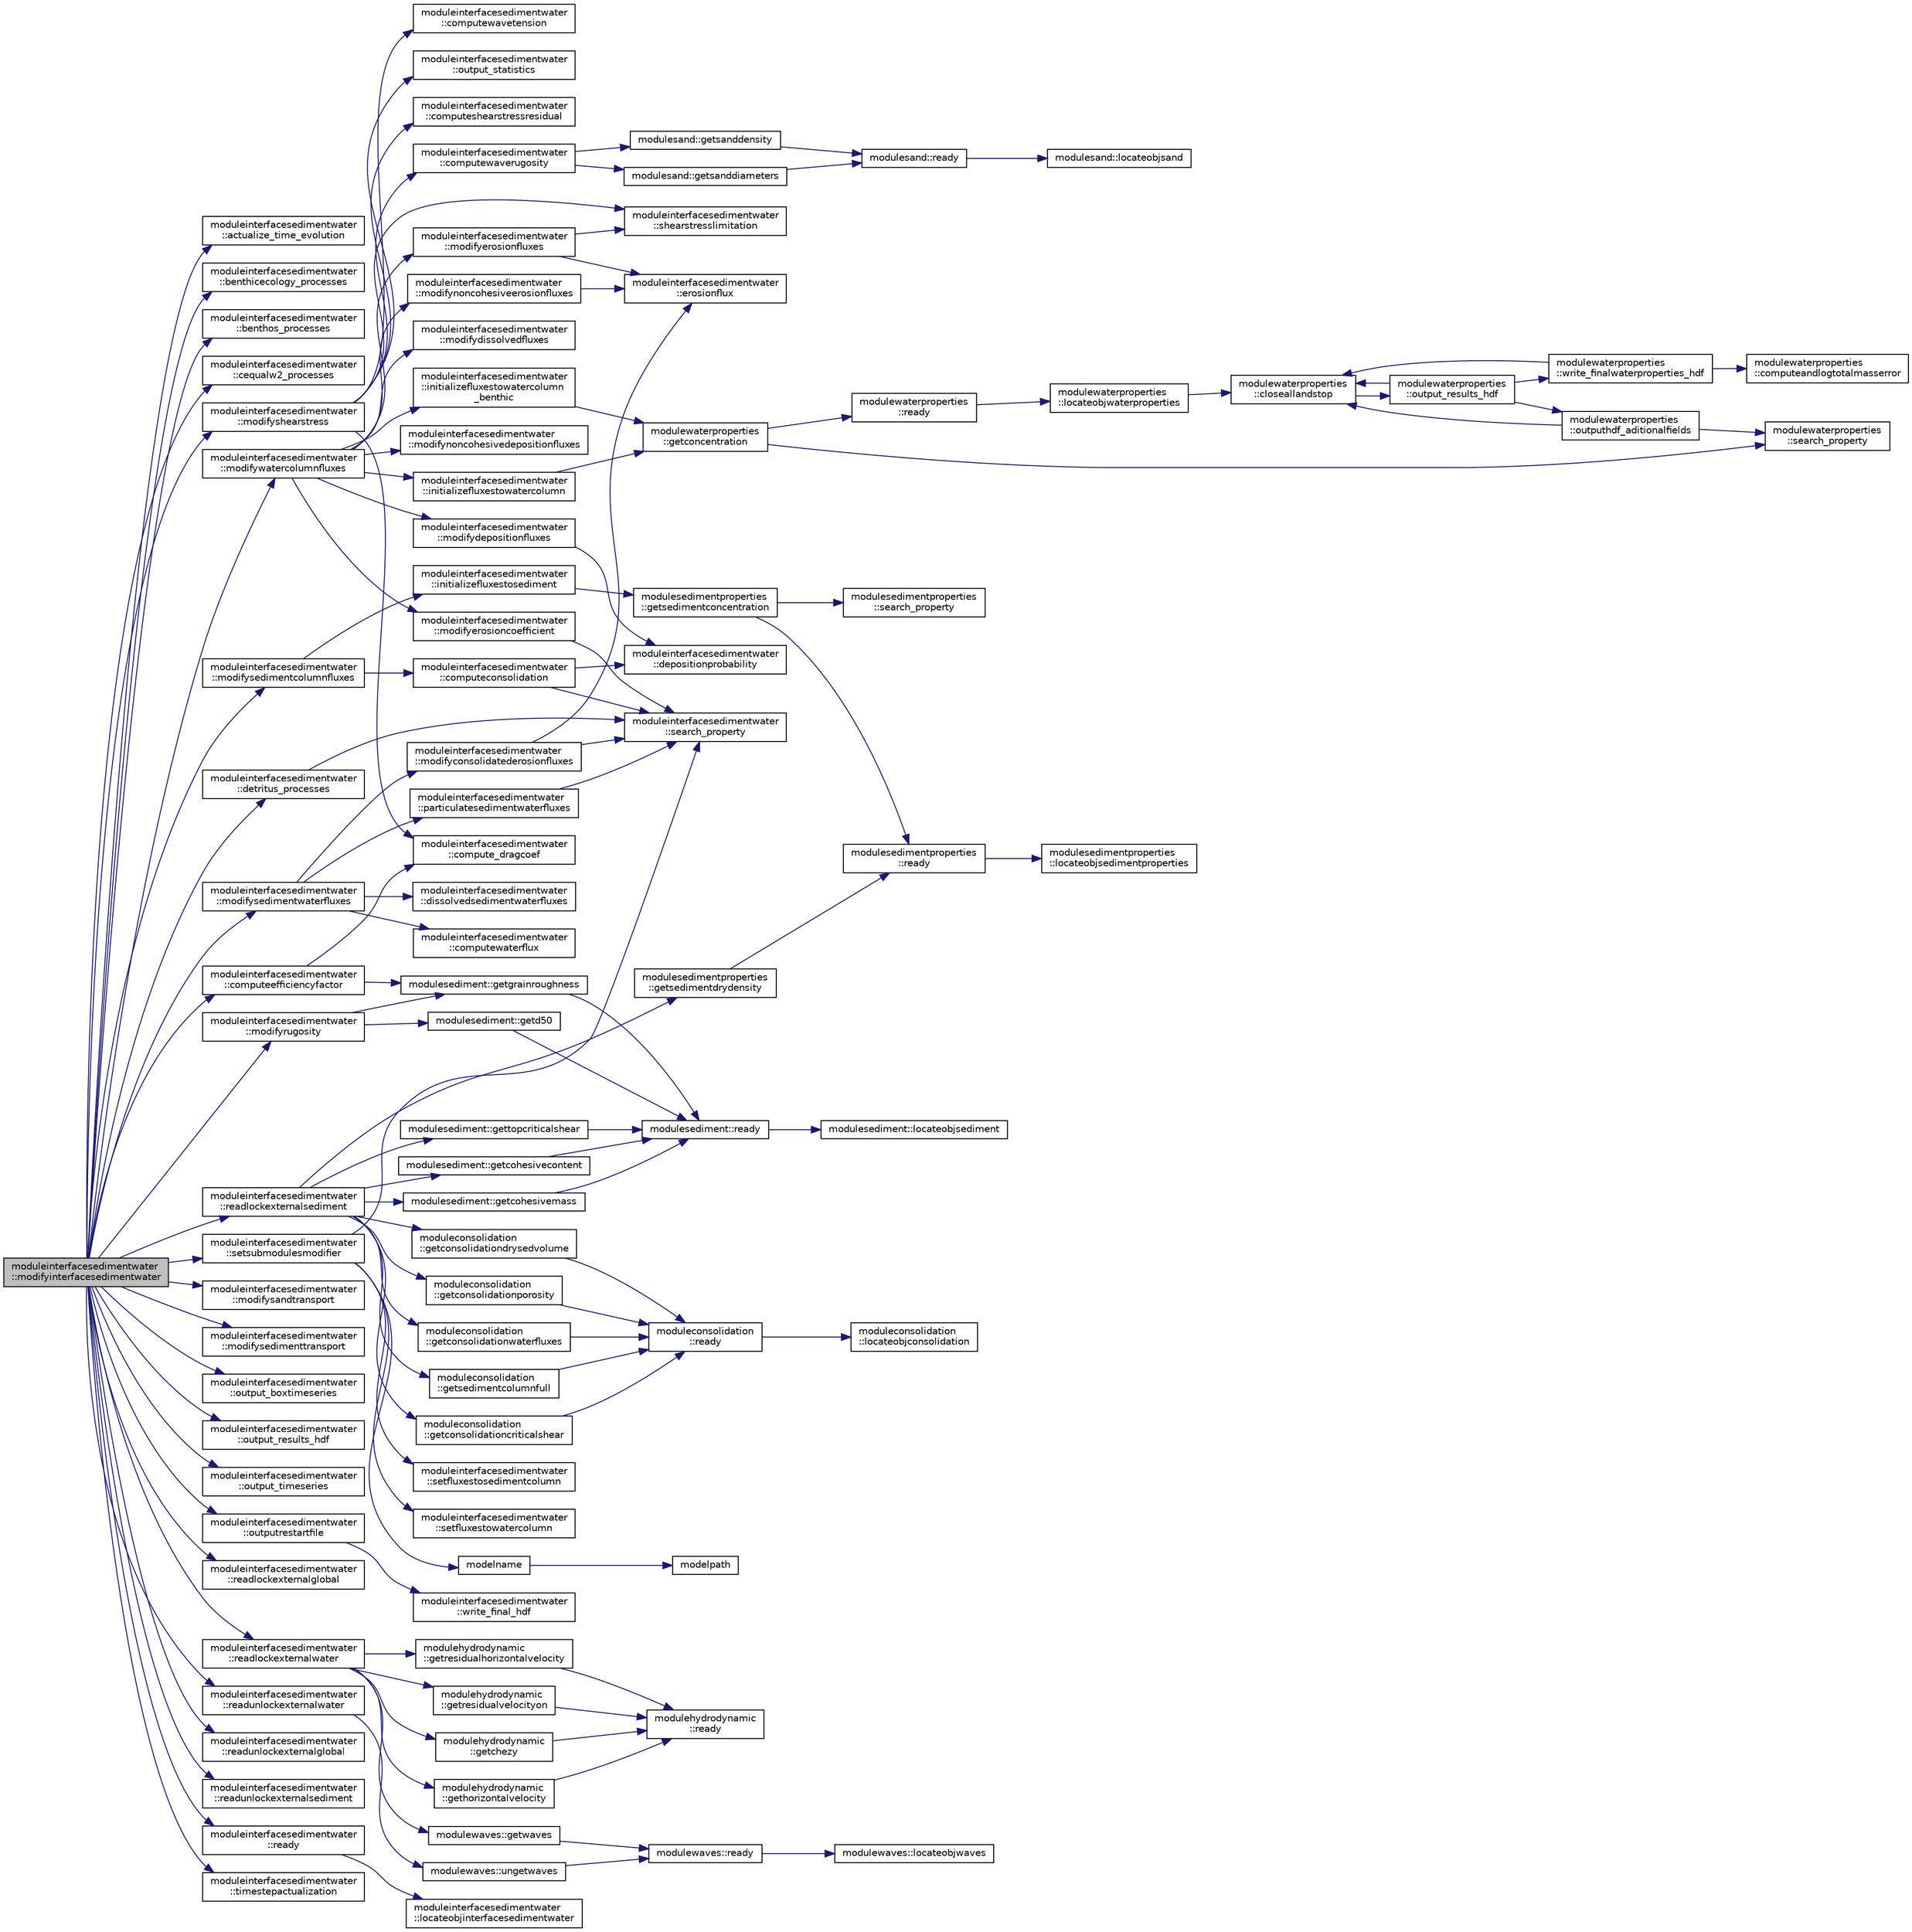 digraph "moduleinterfacesedimentwater::modifyinterfacesedimentwater"
{
 // LATEX_PDF_SIZE
  edge [fontname="Helvetica",fontsize="10",labelfontname="Helvetica",labelfontsize="10"];
  node [fontname="Helvetica",fontsize="10",shape=record];
  rankdir="LR";
  Node1 [label="moduleinterfacesedimentwater\l::modifyinterfacesedimentwater",height=0.2,width=0.4,color="black", fillcolor="grey75", style="filled", fontcolor="black",tooltip=" "];
  Node1 -> Node2 [color="midnightblue",fontsize="10",style="solid",fontname="Helvetica"];
  Node2 [label="moduleinterfacesedimentwater\l::actualize_time_evolution",height=0.2,width=0.4,color="black", fillcolor="white", style="filled",URL="$namespacemoduleinterfacesedimentwater.html#a82f97321667d905db79c85b574f47802",tooltip=" "];
  Node1 -> Node3 [color="midnightblue",fontsize="10",style="solid",fontname="Helvetica"];
  Node3 [label="moduleinterfacesedimentwater\l::benthicecology_processes",height=0.2,width=0.4,color="black", fillcolor="white", style="filled",URL="$namespacemoduleinterfacesedimentwater.html#a474f4e07894c361e5aaa94f48648a6b1",tooltip=" "];
  Node1 -> Node4 [color="midnightblue",fontsize="10",style="solid",fontname="Helvetica"];
  Node4 [label="moduleinterfacesedimentwater\l::benthos_processes",height=0.2,width=0.4,color="black", fillcolor="white", style="filled",URL="$namespacemoduleinterfacesedimentwater.html#a6fc6699ed26c842c7951c9c436867a65",tooltip=" "];
  Node1 -> Node5 [color="midnightblue",fontsize="10",style="solid",fontname="Helvetica"];
  Node5 [label="moduleinterfacesedimentwater\l::cequalw2_processes",height=0.2,width=0.4,color="black", fillcolor="white", style="filled",URL="$namespacemoduleinterfacesedimentwater.html#aa03ae3c533041dd1f82ad0796e923671",tooltip=" "];
  Node1 -> Node6 [color="midnightblue",fontsize="10",style="solid",fontname="Helvetica"];
  Node6 [label="moduleinterfacesedimentwater\l::computeefficiencyfactor",height=0.2,width=0.4,color="black", fillcolor="white", style="filled",URL="$namespacemoduleinterfacesedimentwater.html#a0e6b11bab2cf3a9864f9e36970079830",tooltip=" "];
  Node6 -> Node7 [color="midnightblue",fontsize="10",style="solid",fontname="Helvetica"];
  Node7 [label="moduleinterfacesedimentwater\l::compute_dragcoef",height=0.2,width=0.4,color="black", fillcolor="white", style="filled",URL="$namespacemoduleinterfacesedimentwater.html#ab7293afe1dc4a5090663cd0d773d6e88",tooltip=" "];
  Node6 -> Node8 [color="midnightblue",fontsize="10",style="solid",fontname="Helvetica"];
  Node8 [label="modulesediment::getgrainroughness",height=0.2,width=0.4,color="black", fillcolor="white", style="filled",URL="$namespacemodulesediment.html#ac873ffbc4a1e0467d82815aeb2ad34cc",tooltip=" "];
  Node8 -> Node9 [color="midnightblue",fontsize="10",style="solid",fontname="Helvetica"];
  Node9 [label="modulesediment::ready",height=0.2,width=0.4,color="black", fillcolor="white", style="filled",URL="$namespacemodulesediment.html#a2427e7af36c908526797cc897f1dca07",tooltip=" "];
  Node9 -> Node10 [color="midnightblue",fontsize="10",style="solid",fontname="Helvetica"];
  Node10 [label="modulesediment::locateobjsediment",height=0.2,width=0.4,color="black", fillcolor="white", style="filled",URL="$namespacemodulesediment.html#a3719cfe21de51d5aff6e236bffdbe06d",tooltip=" "];
  Node1 -> Node11 [color="midnightblue",fontsize="10",style="solid",fontname="Helvetica"];
  Node11 [label="moduleinterfacesedimentwater\l::detritus_processes",height=0.2,width=0.4,color="black", fillcolor="white", style="filled",URL="$namespacemoduleinterfacesedimentwater.html#a2327d7638eb1058aa8b3f9f188eda1c9",tooltip=" "];
  Node11 -> Node12 [color="midnightblue",fontsize="10",style="solid",fontname="Helvetica"];
  Node12 [label="moduleinterfacesedimentwater\l::search_property",height=0.2,width=0.4,color="black", fillcolor="white", style="filled",URL="$namespacemoduleinterfacesedimentwater.html#ae241bc3d883ac6be0459ecc4b5128d68",tooltip=" "];
  Node1 -> Node13 [color="midnightblue",fontsize="10",style="solid",fontname="Helvetica"];
  Node13 [label="moduleinterfacesedimentwater\l::modifyrugosity",height=0.2,width=0.4,color="black", fillcolor="white", style="filled",URL="$namespacemoduleinterfacesedimentwater.html#aabfaa7472b679988fdb0647b38a7b879",tooltip=" "];
  Node13 -> Node14 [color="midnightblue",fontsize="10",style="solid",fontname="Helvetica"];
  Node14 [label="modulesediment::getd50",height=0.2,width=0.4,color="black", fillcolor="white", style="filled",URL="$namespacemodulesediment.html#aa0d71895956b87280c4aa42094f08fdd",tooltip=" "];
  Node14 -> Node9 [color="midnightblue",fontsize="10",style="solid",fontname="Helvetica"];
  Node13 -> Node8 [color="midnightblue",fontsize="10",style="solid",fontname="Helvetica"];
  Node1 -> Node15 [color="midnightblue",fontsize="10",style="solid",fontname="Helvetica"];
  Node15 [label="moduleinterfacesedimentwater\l::modifysandtransport",height=0.2,width=0.4,color="black", fillcolor="white", style="filled",URL="$namespacemoduleinterfacesedimentwater.html#acec4b1c4e1750f68a29c778c4dff4dad",tooltip=" "];
  Node1 -> Node16 [color="midnightblue",fontsize="10",style="solid",fontname="Helvetica"];
  Node16 [label="moduleinterfacesedimentwater\l::modifysedimentcolumnfluxes",height=0.2,width=0.4,color="black", fillcolor="white", style="filled",URL="$namespacemoduleinterfacesedimentwater.html#aa69ad0cf59fc330de29ad9983648c806",tooltip=" "];
  Node16 -> Node17 [color="midnightblue",fontsize="10",style="solid",fontname="Helvetica"];
  Node17 [label="moduleinterfacesedimentwater\l::computeconsolidation",height=0.2,width=0.4,color="black", fillcolor="white", style="filled",URL="$namespacemoduleinterfacesedimentwater.html#a488a986c36aca3233969de75a2e2094e",tooltip=" "];
  Node17 -> Node18 [color="midnightblue",fontsize="10",style="solid",fontname="Helvetica"];
  Node18 [label="moduleinterfacesedimentwater\l::depositionprobability",height=0.2,width=0.4,color="black", fillcolor="white", style="filled",URL="$namespacemoduleinterfacesedimentwater.html#a0e44cb6bef52ac05cfb4ad24e8715a5d",tooltip=" "];
  Node17 -> Node12 [color="midnightblue",fontsize="10",style="solid",fontname="Helvetica"];
  Node16 -> Node19 [color="midnightblue",fontsize="10",style="solid",fontname="Helvetica"];
  Node19 [label="moduleinterfacesedimentwater\l::initializefluxestosediment",height=0.2,width=0.4,color="black", fillcolor="white", style="filled",URL="$namespacemoduleinterfacesedimentwater.html#a3daecfd36630da785ff12a9ea8c61064",tooltip=" "];
  Node19 -> Node20 [color="midnightblue",fontsize="10",style="solid",fontname="Helvetica"];
  Node20 [label="modulesedimentproperties\l::getsedimentconcentration",height=0.2,width=0.4,color="black", fillcolor="white", style="filled",URL="$namespacemodulesedimentproperties.html#adaa8d0935c5e2ecaae01dd156ea881ca",tooltip=" "];
  Node20 -> Node21 [color="midnightblue",fontsize="10",style="solid",fontname="Helvetica"];
  Node21 [label="modulesedimentproperties\l::ready",height=0.2,width=0.4,color="black", fillcolor="white", style="filled",URL="$namespacemodulesedimentproperties.html#a0ac80b6b6970285688cd69f623317e33",tooltip=" "];
  Node21 -> Node22 [color="midnightblue",fontsize="10",style="solid",fontname="Helvetica"];
  Node22 [label="modulesedimentproperties\l::locateobjsedimentproperties",height=0.2,width=0.4,color="black", fillcolor="white", style="filled",URL="$namespacemodulesedimentproperties.html#a8bdf617b0165523af238758f5b5a5767",tooltip=" "];
  Node20 -> Node23 [color="midnightblue",fontsize="10",style="solid",fontname="Helvetica"];
  Node23 [label="modulesedimentproperties\l::search_property",height=0.2,width=0.4,color="black", fillcolor="white", style="filled",URL="$namespacemodulesedimentproperties.html#a30718f70ea81a445eb986292b5c9cd5f",tooltip=" "];
  Node1 -> Node24 [color="midnightblue",fontsize="10",style="solid",fontname="Helvetica"];
  Node24 [label="moduleinterfacesedimentwater\l::modifysedimenttransport",height=0.2,width=0.4,color="black", fillcolor="white", style="filled",URL="$namespacemoduleinterfacesedimentwater.html#af8d259ce72d65a152ca86349e82463f1",tooltip=" "];
  Node1 -> Node25 [color="midnightblue",fontsize="10",style="solid",fontname="Helvetica"];
  Node25 [label="moduleinterfacesedimentwater\l::modifysedimentwaterfluxes",height=0.2,width=0.4,color="black", fillcolor="white", style="filled",URL="$namespacemoduleinterfacesedimentwater.html#a3c912328a57c38e146a0449318c3ace0",tooltip=" "];
  Node25 -> Node26 [color="midnightblue",fontsize="10",style="solid",fontname="Helvetica"];
  Node26 [label="moduleinterfacesedimentwater\l::computewaterflux",height=0.2,width=0.4,color="black", fillcolor="white", style="filled",URL="$namespacemoduleinterfacesedimentwater.html#a53be621f24e2efe413055d68cd165ba9",tooltip=" "];
  Node25 -> Node27 [color="midnightblue",fontsize="10",style="solid",fontname="Helvetica"];
  Node27 [label="moduleinterfacesedimentwater\l::dissolvedsedimentwaterfluxes",height=0.2,width=0.4,color="black", fillcolor="white", style="filled",URL="$namespacemoduleinterfacesedimentwater.html#a892fef59c88570196d680f581deef4a9",tooltip=" "];
  Node25 -> Node28 [color="midnightblue",fontsize="10",style="solid",fontname="Helvetica"];
  Node28 [label="moduleinterfacesedimentwater\l::modifyconsolidatederosionfluxes",height=0.2,width=0.4,color="black", fillcolor="white", style="filled",URL="$namespacemoduleinterfacesedimentwater.html#a15dcf3dbb1639d562e8cfd2115b95c41",tooltip=" "];
  Node28 -> Node29 [color="midnightblue",fontsize="10",style="solid",fontname="Helvetica"];
  Node29 [label="moduleinterfacesedimentwater\l::erosionflux",height=0.2,width=0.4,color="black", fillcolor="white", style="filled",URL="$namespacemoduleinterfacesedimentwater.html#a564b97311dc02a020ceaabdd4192ae46",tooltip=" "];
  Node28 -> Node12 [color="midnightblue",fontsize="10",style="solid",fontname="Helvetica"];
  Node25 -> Node30 [color="midnightblue",fontsize="10",style="solid",fontname="Helvetica"];
  Node30 [label="moduleinterfacesedimentwater\l::particulatesedimentwaterfluxes",height=0.2,width=0.4,color="black", fillcolor="white", style="filled",URL="$namespacemoduleinterfacesedimentwater.html#a1ea77fd3a708c35c8d23bb864a94a0ad",tooltip=" "];
  Node30 -> Node12 [color="midnightblue",fontsize="10",style="solid",fontname="Helvetica"];
  Node1 -> Node31 [color="midnightblue",fontsize="10",style="solid",fontname="Helvetica"];
  Node31 [label="moduleinterfacesedimentwater\l::modifyshearstress",height=0.2,width=0.4,color="black", fillcolor="white", style="filled",URL="$namespacemoduleinterfacesedimentwater.html#a959fd8b47379cd24947cb35417c1563e",tooltip=" "];
  Node31 -> Node7 [color="midnightblue",fontsize="10",style="solid",fontname="Helvetica"];
  Node31 -> Node32 [color="midnightblue",fontsize="10",style="solid",fontname="Helvetica"];
  Node32 [label="moduleinterfacesedimentwater\l::computeshearstressresidual",height=0.2,width=0.4,color="black", fillcolor="white", style="filled",URL="$namespacemoduleinterfacesedimentwater.html#a7e7ad66b17b9bdc51fe5e223880f8796",tooltip=" "];
  Node31 -> Node33 [color="midnightblue",fontsize="10",style="solid",fontname="Helvetica"];
  Node33 [label="moduleinterfacesedimentwater\l::computewaverugosity",height=0.2,width=0.4,color="black", fillcolor="white", style="filled",URL="$namespacemoduleinterfacesedimentwater.html#a25379264e67d8f64f1b5eb254353c22f",tooltip=" "];
  Node33 -> Node34 [color="midnightblue",fontsize="10",style="solid",fontname="Helvetica"];
  Node34 [label="modulesand::getsanddensity",height=0.2,width=0.4,color="black", fillcolor="white", style="filled",URL="$namespacemodulesand.html#a4e0db1b5661a069c0d842ef833c61439",tooltip=" "];
  Node34 -> Node35 [color="midnightblue",fontsize="10",style="solid",fontname="Helvetica"];
  Node35 [label="modulesand::ready",height=0.2,width=0.4,color="black", fillcolor="white", style="filled",URL="$namespacemodulesand.html#a663024ee5ee19e5c00cce90c271934ea",tooltip=" "];
  Node35 -> Node36 [color="midnightblue",fontsize="10",style="solid",fontname="Helvetica"];
  Node36 [label="modulesand::locateobjsand",height=0.2,width=0.4,color="black", fillcolor="white", style="filled",URL="$namespacemodulesand.html#a1cc021f53fc9b3dfb942f3a272588046",tooltip=" "];
  Node33 -> Node37 [color="midnightblue",fontsize="10",style="solid",fontname="Helvetica"];
  Node37 [label="modulesand::getsanddiameters",height=0.2,width=0.4,color="black", fillcolor="white", style="filled",URL="$namespacemodulesand.html#a622d6481ea9786885f9078db350e31ca",tooltip=" "];
  Node37 -> Node35 [color="midnightblue",fontsize="10",style="solid",fontname="Helvetica"];
  Node31 -> Node38 [color="midnightblue",fontsize="10",style="solid",fontname="Helvetica"];
  Node38 [label="moduleinterfacesedimentwater\l::computewavetension",height=0.2,width=0.4,color="black", fillcolor="white", style="filled",URL="$namespacemoduleinterfacesedimentwater.html#a8334efc0d8743e6adfd52831e97bb260",tooltip=" "];
  Node31 -> Node39 [color="midnightblue",fontsize="10",style="solid",fontname="Helvetica"];
  Node39 [label="moduleinterfacesedimentwater\l::output_statistics",height=0.2,width=0.4,color="black", fillcolor="white", style="filled",URL="$namespacemoduleinterfacesedimentwater.html#aa57d7b6cd225347d61e24202cb55d26b",tooltip=" "];
  Node31 -> Node40 [color="midnightblue",fontsize="10",style="solid",fontname="Helvetica"];
  Node40 [label="moduleinterfacesedimentwater\l::shearstresslimitation",height=0.2,width=0.4,color="black", fillcolor="white", style="filled",URL="$namespacemoduleinterfacesedimentwater.html#ab99914cb84ad28c9ff3848ff2f65536b",tooltip=" "];
  Node1 -> Node41 [color="midnightblue",fontsize="10",style="solid",fontname="Helvetica"];
  Node41 [label="moduleinterfacesedimentwater\l::modifywatercolumnfluxes",height=0.2,width=0.4,color="black", fillcolor="white", style="filled",URL="$namespacemoduleinterfacesedimentwater.html#a052aa500f3fe487c32cb93f8c5a8ea60",tooltip=" "];
  Node41 -> Node42 [color="midnightblue",fontsize="10",style="solid",fontname="Helvetica"];
  Node42 [label="moduleinterfacesedimentwater\l::initializefluxestowatercolumn",height=0.2,width=0.4,color="black", fillcolor="white", style="filled",URL="$namespacemoduleinterfacesedimentwater.html#ad957168b604568b1c6165e52a78a03c6",tooltip=" "];
  Node42 -> Node43 [color="midnightblue",fontsize="10",style="solid",fontname="Helvetica"];
  Node43 [label="modulewaterproperties\l::getconcentration",height=0.2,width=0.4,color="black", fillcolor="white", style="filled",URL="$namespacemodulewaterproperties.html#a45cbba90a6054db2070c49281da1ef56",tooltip=" "];
  Node43 -> Node44 [color="midnightblue",fontsize="10",style="solid",fontname="Helvetica"];
  Node44 [label="modulewaterproperties\l::ready",height=0.2,width=0.4,color="black", fillcolor="white", style="filled",URL="$namespacemodulewaterproperties.html#ad54774dedce486739249cb10b4de21e2",tooltip=" "];
  Node44 -> Node45 [color="midnightblue",fontsize="10",style="solid",fontname="Helvetica"];
  Node45 [label="modulewaterproperties\l::locateobjwaterproperties",height=0.2,width=0.4,color="black", fillcolor="white", style="filled",URL="$namespacemodulewaterproperties.html#ae4516d6c7f3687b0293515314b0ade90",tooltip=" "];
  Node45 -> Node46 [color="midnightblue",fontsize="10",style="solid",fontname="Helvetica"];
  Node46 [label="modulewaterproperties\l::closeallandstop",height=0.2,width=0.4,color="black", fillcolor="white", style="filled",URL="$namespacemodulewaterproperties.html#a5bb74dfe4637836633ca6817a4a72758",tooltip=" "];
  Node46 -> Node47 [color="midnightblue",fontsize="10",style="solid",fontname="Helvetica"];
  Node47 [label="modulewaterproperties\l::output_results_hdf",height=0.2,width=0.4,color="black", fillcolor="white", style="filled",URL="$namespacemodulewaterproperties.html#a78143a2ee73e78a6441a03852a7b9f9a",tooltip=" "];
  Node47 -> Node46 [color="midnightblue",fontsize="10",style="solid",fontname="Helvetica"];
  Node47 -> Node48 [color="midnightblue",fontsize="10",style="solid",fontname="Helvetica"];
  Node48 [label="modulewaterproperties\l::outputhdf_aditionalfields",height=0.2,width=0.4,color="black", fillcolor="white", style="filled",URL="$namespacemodulewaterproperties.html#a0e590dc368b505cd9ea918d724d3eee3",tooltip=" "];
  Node48 -> Node46 [color="midnightblue",fontsize="10",style="solid",fontname="Helvetica"];
  Node48 -> Node49 [color="midnightblue",fontsize="10",style="solid",fontname="Helvetica"];
  Node49 [label="modulewaterproperties\l::search_property",height=0.2,width=0.4,color="black", fillcolor="white", style="filled",URL="$namespacemodulewaterproperties.html#ae6b7d758da27fb15faee52b3ed14029d",tooltip=" "];
  Node47 -> Node50 [color="midnightblue",fontsize="10",style="solid",fontname="Helvetica"];
  Node50 [label="modulewaterproperties\l::write_finalwaterproperties_hdf",height=0.2,width=0.4,color="black", fillcolor="white", style="filled",URL="$namespacemodulewaterproperties.html#a2893cea8ca427b1290aeb65593659aa0",tooltip=" "];
  Node50 -> Node46 [color="midnightblue",fontsize="10",style="solid",fontname="Helvetica"];
  Node50 -> Node51 [color="midnightblue",fontsize="10",style="solid",fontname="Helvetica"];
  Node51 [label="modulewaterproperties\l::computeandlogtotalmasserror",height=0.2,width=0.4,color="black", fillcolor="white", style="filled",URL="$namespacemodulewaterproperties.html#af1b9165b0e72747e4478868c7e5eff00",tooltip=" "];
  Node43 -> Node49 [color="midnightblue",fontsize="10",style="solid",fontname="Helvetica"];
  Node41 -> Node52 [color="midnightblue",fontsize="10",style="solid",fontname="Helvetica"];
  Node52 [label="moduleinterfacesedimentwater\l::initializefluxestowatercolumn\l_benthic",height=0.2,width=0.4,color="black", fillcolor="white", style="filled",URL="$namespacemoduleinterfacesedimentwater.html#a255d03cbe0cabfd03178e57925298607",tooltip=" "];
  Node52 -> Node43 [color="midnightblue",fontsize="10",style="solid",fontname="Helvetica"];
  Node41 -> Node53 [color="midnightblue",fontsize="10",style="solid",fontname="Helvetica"];
  Node53 [label="moduleinterfacesedimentwater\l::modifydepositionfluxes",height=0.2,width=0.4,color="black", fillcolor="white", style="filled",URL="$namespacemoduleinterfacesedimentwater.html#a5d9003ebb144c9e66fe6235c416ea685",tooltip=" "];
  Node53 -> Node18 [color="midnightblue",fontsize="10",style="solid",fontname="Helvetica"];
  Node41 -> Node54 [color="midnightblue",fontsize="10",style="solid",fontname="Helvetica"];
  Node54 [label="moduleinterfacesedimentwater\l::modifydissolvedfluxes",height=0.2,width=0.4,color="black", fillcolor="white", style="filled",URL="$namespacemoduleinterfacesedimentwater.html#ac7453c783a3170a319fb2e8f0bc6af3b",tooltip=" "];
  Node41 -> Node55 [color="midnightblue",fontsize="10",style="solid",fontname="Helvetica"];
  Node55 [label="moduleinterfacesedimentwater\l::modifyerosioncoefficient",height=0.2,width=0.4,color="black", fillcolor="white", style="filled",URL="$namespacemoduleinterfacesedimentwater.html#aae597d2dbf7b3014156d4fb4815b25bb",tooltip=" "];
  Node55 -> Node12 [color="midnightblue",fontsize="10",style="solid",fontname="Helvetica"];
  Node41 -> Node56 [color="midnightblue",fontsize="10",style="solid",fontname="Helvetica"];
  Node56 [label="moduleinterfacesedimentwater\l::modifyerosionfluxes",height=0.2,width=0.4,color="black", fillcolor="white", style="filled",URL="$namespacemoduleinterfacesedimentwater.html#a26bb67acd49cf811c778aa020cef0f2a",tooltip=" "];
  Node56 -> Node29 [color="midnightblue",fontsize="10",style="solid",fontname="Helvetica"];
  Node56 -> Node40 [color="midnightblue",fontsize="10",style="solid",fontname="Helvetica"];
  Node41 -> Node57 [color="midnightblue",fontsize="10",style="solid",fontname="Helvetica"];
  Node57 [label="moduleinterfacesedimentwater\l::modifynoncohesivedepositionfluxes",height=0.2,width=0.4,color="black", fillcolor="white", style="filled",URL="$namespacemoduleinterfacesedimentwater.html#a9d8d2c2895ffd32b4cc15bfff20e9f7f",tooltip=" "];
  Node41 -> Node58 [color="midnightblue",fontsize="10",style="solid",fontname="Helvetica"];
  Node58 [label="moduleinterfacesedimentwater\l::modifynoncohesiveerosionfluxes",height=0.2,width=0.4,color="black", fillcolor="white", style="filled",URL="$namespacemoduleinterfacesedimentwater.html#a3ed9cede4da99e95712c02f4a8a6408a",tooltip=" "];
  Node58 -> Node29 [color="midnightblue",fontsize="10",style="solid",fontname="Helvetica"];
  Node1 -> Node59 [color="midnightblue",fontsize="10",style="solid",fontname="Helvetica"];
  Node59 [label="moduleinterfacesedimentwater\l::output_boxtimeseries",height=0.2,width=0.4,color="black", fillcolor="white", style="filled",URL="$namespacemoduleinterfacesedimentwater.html#ae4c4f73744fd3c2e241e675f6fc1d839",tooltip=" "];
  Node1 -> Node60 [color="midnightblue",fontsize="10",style="solid",fontname="Helvetica"];
  Node60 [label="moduleinterfacesedimentwater\l::output_results_hdf",height=0.2,width=0.4,color="black", fillcolor="white", style="filled",URL="$namespacemoduleinterfacesedimentwater.html#ab623073c171ba3d532b1c1ec393f91b6",tooltip=" "];
  Node1 -> Node61 [color="midnightblue",fontsize="10",style="solid",fontname="Helvetica"];
  Node61 [label="moduleinterfacesedimentwater\l::output_timeseries",height=0.2,width=0.4,color="black", fillcolor="white", style="filled",URL="$namespacemoduleinterfacesedimentwater.html#a8768df3235fac76ac345a9a68b7e7437",tooltip=" "];
  Node1 -> Node62 [color="midnightblue",fontsize="10",style="solid",fontname="Helvetica"];
  Node62 [label="moduleinterfacesedimentwater\l::outputrestartfile",height=0.2,width=0.4,color="black", fillcolor="white", style="filled",URL="$namespacemoduleinterfacesedimentwater.html#a25afe0c9ade674061e39cc5e6456dd28",tooltip=" "];
  Node62 -> Node63 [color="midnightblue",fontsize="10",style="solid",fontname="Helvetica"];
  Node63 [label="moduleinterfacesedimentwater\l::write_final_hdf",height=0.2,width=0.4,color="black", fillcolor="white", style="filled",URL="$namespacemoduleinterfacesedimentwater.html#a44d390c3a6dfc918b1ff6bc5261c39ec",tooltip=" "];
  Node1 -> Node64 [color="midnightblue",fontsize="10",style="solid",fontname="Helvetica"];
  Node64 [label="moduleinterfacesedimentwater\l::readlockexternalglobal",height=0.2,width=0.4,color="black", fillcolor="white", style="filled",URL="$namespacemoduleinterfacesedimentwater.html#a4e44b21fdb18ed4d0fbeb1a77a327fff",tooltip=" "];
  Node1 -> Node65 [color="midnightblue",fontsize="10",style="solid",fontname="Helvetica"];
  Node65 [label="moduleinterfacesedimentwater\l::readlockexternalsediment",height=0.2,width=0.4,color="black", fillcolor="white", style="filled",URL="$namespacemoduleinterfacesedimentwater.html#a0c18da6cbbd1ae812489854544d199b6",tooltip=" "];
  Node65 -> Node66 [color="midnightblue",fontsize="10",style="solid",fontname="Helvetica"];
  Node66 [label="modulesediment::getcohesivecontent",height=0.2,width=0.4,color="black", fillcolor="white", style="filled",URL="$namespacemodulesediment.html#a595e3a876982089ba4949f113b1a0580",tooltip=" "];
  Node66 -> Node9 [color="midnightblue",fontsize="10",style="solid",fontname="Helvetica"];
  Node65 -> Node67 [color="midnightblue",fontsize="10",style="solid",fontname="Helvetica"];
  Node67 [label="modulesediment::getcohesivemass",height=0.2,width=0.4,color="black", fillcolor="white", style="filled",URL="$namespacemodulesediment.html#ae44dda471948f0f9a9a2e1c32fd50738",tooltip=" "];
  Node67 -> Node9 [color="midnightblue",fontsize="10",style="solid",fontname="Helvetica"];
  Node65 -> Node68 [color="midnightblue",fontsize="10",style="solid",fontname="Helvetica"];
  Node68 [label="moduleconsolidation\l::getconsolidationcriticalshear",height=0.2,width=0.4,color="black", fillcolor="white", style="filled",URL="$namespacemoduleconsolidation.html#a9ca5460ab4ca639ac19eb7de5aea9bf6",tooltip=" "];
  Node68 -> Node69 [color="midnightblue",fontsize="10",style="solid",fontname="Helvetica"];
  Node69 [label="moduleconsolidation\l::ready",height=0.2,width=0.4,color="black", fillcolor="white", style="filled",URL="$namespacemoduleconsolidation.html#ab6b8d86bedc5c2870f1fb998c297005e",tooltip=" "];
  Node69 -> Node70 [color="midnightblue",fontsize="10",style="solid",fontname="Helvetica"];
  Node70 [label="moduleconsolidation\l::locateobjconsolidation",height=0.2,width=0.4,color="black", fillcolor="white", style="filled",URL="$namespacemoduleconsolidation.html#a782ed1b2a1870dc38bceeca90e360669",tooltip=" "];
  Node65 -> Node71 [color="midnightblue",fontsize="10",style="solid",fontname="Helvetica"];
  Node71 [label="moduleconsolidation\l::getconsolidationdrysedvolume",height=0.2,width=0.4,color="black", fillcolor="white", style="filled",URL="$namespacemoduleconsolidation.html#a34d40947baf053926b3fe4e02b7c1225",tooltip=" "];
  Node71 -> Node69 [color="midnightblue",fontsize="10",style="solid",fontname="Helvetica"];
  Node65 -> Node72 [color="midnightblue",fontsize="10",style="solid",fontname="Helvetica"];
  Node72 [label="moduleconsolidation\l::getconsolidationporosity",height=0.2,width=0.4,color="black", fillcolor="white", style="filled",URL="$namespacemoduleconsolidation.html#a47de60bcd271300a187a9ce6257be08e",tooltip=" "];
  Node72 -> Node69 [color="midnightblue",fontsize="10",style="solid",fontname="Helvetica"];
  Node65 -> Node73 [color="midnightblue",fontsize="10",style="solid",fontname="Helvetica"];
  Node73 [label="moduleconsolidation\l::getconsolidationwaterfluxes",height=0.2,width=0.4,color="black", fillcolor="white", style="filled",URL="$namespacemoduleconsolidation.html#ab2cf2636db758f412f7c627b38eb6231",tooltip=" "];
  Node73 -> Node69 [color="midnightblue",fontsize="10",style="solid",fontname="Helvetica"];
  Node65 -> Node74 [color="midnightblue",fontsize="10",style="solid",fontname="Helvetica"];
  Node74 [label="moduleconsolidation\l::getsedimentcolumnfull",height=0.2,width=0.4,color="black", fillcolor="white", style="filled",URL="$namespacemoduleconsolidation.html#ae9552437552ade51a4c1aefcb033a0e7",tooltip=" "];
  Node74 -> Node69 [color="midnightblue",fontsize="10",style="solid",fontname="Helvetica"];
  Node65 -> Node75 [color="midnightblue",fontsize="10",style="solid",fontname="Helvetica"];
  Node75 [label="modulesedimentproperties\l::getsedimentdrydensity",height=0.2,width=0.4,color="black", fillcolor="white", style="filled",URL="$namespacemodulesedimentproperties.html#ac8feadd6cbbbb852c325a183475aaa8c",tooltip=" "];
  Node75 -> Node21 [color="midnightblue",fontsize="10",style="solid",fontname="Helvetica"];
  Node65 -> Node76 [color="midnightblue",fontsize="10",style="solid",fontname="Helvetica"];
  Node76 [label="modulesediment::gettopcriticalshear",height=0.2,width=0.4,color="black", fillcolor="white", style="filled",URL="$namespacemodulesediment.html#ac51110b9c285467a4e284c185a4a98b1",tooltip=" "];
  Node76 -> Node9 [color="midnightblue",fontsize="10",style="solid",fontname="Helvetica"];
  Node1 -> Node77 [color="midnightblue",fontsize="10",style="solid",fontname="Helvetica"];
  Node77 [label="moduleinterfacesedimentwater\l::readlockexternalwater",height=0.2,width=0.4,color="black", fillcolor="white", style="filled",URL="$namespacemoduleinterfacesedimentwater.html#abd721cef18474ae3e82464d38e46a5e1",tooltip=" "];
  Node77 -> Node78 [color="midnightblue",fontsize="10",style="solid",fontname="Helvetica"];
  Node78 [label="modulehydrodynamic\l::getchezy",height=0.2,width=0.4,color="black", fillcolor="white", style="filled",URL="$namespacemodulehydrodynamic.html#a377c174d00228d8f36d2d1c5e10a7f32",tooltip=" "];
  Node78 -> Node79 [color="midnightblue",fontsize="10",style="solid",fontname="Helvetica"];
  Node79 [label="modulehydrodynamic\l::ready",height=0.2,width=0.4,color="black", fillcolor="white", style="filled",URL="$namespacemodulehydrodynamic.html#a541821548a44af36e71f5eddedae890e",tooltip=" "];
  Node77 -> Node80 [color="midnightblue",fontsize="10",style="solid",fontname="Helvetica"];
  Node80 [label="modulehydrodynamic\l::gethorizontalvelocity",height=0.2,width=0.4,color="black", fillcolor="white", style="filled",URL="$namespacemodulehydrodynamic.html#aba7eae61c437ef648710efabc4d39e36",tooltip=" "];
  Node80 -> Node79 [color="midnightblue",fontsize="10",style="solid",fontname="Helvetica"];
  Node77 -> Node81 [color="midnightblue",fontsize="10",style="solid",fontname="Helvetica"];
  Node81 [label="modulehydrodynamic\l::getresidualhorizontalvelocity",height=0.2,width=0.4,color="black", fillcolor="white", style="filled",URL="$namespacemodulehydrodynamic.html#a5e97af02320deab67308d99bcf2745e1",tooltip=" "];
  Node81 -> Node79 [color="midnightblue",fontsize="10",style="solid",fontname="Helvetica"];
  Node77 -> Node82 [color="midnightblue",fontsize="10",style="solid",fontname="Helvetica"];
  Node82 [label="modulehydrodynamic\l::getresidualvelocityon",height=0.2,width=0.4,color="black", fillcolor="white", style="filled",URL="$namespacemodulehydrodynamic.html#a987751c28d42e91f65901a19ca158b03",tooltip=" "];
  Node82 -> Node79 [color="midnightblue",fontsize="10",style="solid",fontname="Helvetica"];
  Node77 -> Node83 [color="midnightblue",fontsize="10",style="solid",fontname="Helvetica"];
  Node83 [label="modulewaves::getwaves",height=0.2,width=0.4,color="black", fillcolor="white", style="filled",URL="$namespacemodulewaves.html#a12875a6c82df32faa0d9a05dd2d67b1e",tooltip=" "];
  Node83 -> Node84 [color="midnightblue",fontsize="10",style="solid",fontname="Helvetica"];
  Node84 [label="modulewaves::ready",height=0.2,width=0.4,color="black", fillcolor="white", style="filled",URL="$namespacemodulewaves.html#a15beb6e5dff252a4c77c47d43f9b6385",tooltip=" "];
  Node84 -> Node85 [color="midnightblue",fontsize="10",style="solid",fontname="Helvetica"];
  Node85 [label="modulewaves::locateobjwaves",height=0.2,width=0.4,color="black", fillcolor="white", style="filled",URL="$namespacemodulewaves.html#a0b543189e013d4ce00f78f873ab7f481",tooltip=" "];
  Node1 -> Node86 [color="midnightblue",fontsize="10",style="solid",fontname="Helvetica"];
  Node86 [label="moduleinterfacesedimentwater\l::readunlockexternalglobal",height=0.2,width=0.4,color="black", fillcolor="white", style="filled",URL="$namespacemoduleinterfacesedimentwater.html#a3b4fc7f1a3bccb01412713961a441cf0",tooltip=" "];
  Node1 -> Node87 [color="midnightblue",fontsize="10",style="solid",fontname="Helvetica"];
  Node87 [label="moduleinterfacesedimentwater\l::readunlockexternalsediment",height=0.2,width=0.4,color="black", fillcolor="white", style="filled",URL="$namespacemoduleinterfacesedimentwater.html#a6b368a5d3a18b3829f9bd022591d794a",tooltip=" "];
  Node1 -> Node88 [color="midnightblue",fontsize="10",style="solid",fontname="Helvetica"];
  Node88 [label="moduleinterfacesedimentwater\l::readunlockexternalwater",height=0.2,width=0.4,color="black", fillcolor="white", style="filled",URL="$namespacemoduleinterfacesedimentwater.html#a23d9e5cbe8c23621607cbca34d93c7f0",tooltip=" "];
  Node88 -> Node89 [color="midnightblue",fontsize="10",style="solid",fontname="Helvetica"];
  Node89 [label="modulewaves::ungetwaves",height=0.2,width=0.4,color="black", fillcolor="white", style="filled",URL="$namespacemodulewaves.html#a0c5557cca037fc7fe0c05098f278075d",tooltip=" "];
  Node89 -> Node84 [color="midnightblue",fontsize="10",style="solid",fontname="Helvetica"];
  Node1 -> Node90 [color="midnightblue",fontsize="10",style="solid",fontname="Helvetica"];
  Node90 [label="moduleinterfacesedimentwater\l::ready",height=0.2,width=0.4,color="black", fillcolor="white", style="filled",URL="$namespacemoduleinterfacesedimentwater.html#af31617d2ab88d4aceb9dd0edcac94ff2",tooltip=" "];
  Node90 -> Node91 [color="midnightblue",fontsize="10",style="solid",fontname="Helvetica"];
  Node91 [label="moduleinterfacesedimentwater\l::locateobjinterfacesedimentwater",height=0.2,width=0.4,color="black", fillcolor="white", style="filled",URL="$namespacemoduleinterfacesedimentwater.html#a299f7798fddc9b92224d7bf9ec6785c0",tooltip=" "];
  Node1 -> Node92 [color="midnightblue",fontsize="10",style="solid",fontname="Helvetica"];
  Node92 [label="moduleinterfacesedimentwater\l::setsubmodulesmodifier",height=0.2,width=0.4,color="black", fillcolor="white", style="filled",URL="$namespacemoduleinterfacesedimentwater.html#ae902470f5fe9f7c4442249a86b00147e",tooltip=" "];
  Node92 -> Node93 [color="midnightblue",fontsize="10",style="solid",fontname="Helvetica"];
  Node93 [label="modelname",height=0.2,width=0.4,color="black", fillcolor="white", style="filled",URL="$_main_8_f90.html#af0ae0b978e6573bc461573aa66062e83",tooltip=" "];
  Node93 -> Node94 [color="midnightblue",fontsize="10",style="solid",fontname="Helvetica"];
  Node94 [label="modelpath",height=0.2,width=0.4,color="black", fillcolor="white", style="filled",URL="$_main_8_f90.html#ada5b220b45dcba73a75264dcde43e3bd",tooltip=" "];
  Node92 -> Node12 [color="midnightblue",fontsize="10",style="solid",fontname="Helvetica"];
  Node92 -> Node95 [color="midnightblue",fontsize="10",style="solid",fontname="Helvetica"];
  Node95 [label="moduleinterfacesedimentwater\l::setfluxestosedimentcolumn",height=0.2,width=0.4,color="black", fillcolor="white", style="filled",URL="$namespacemoduleinterfacesedimentwater.html#a1493bc1b914a1c9424edba0cd5747eef",tooltip=" "];
  Node92 -> Node96 [color="midnightblue",fontsize="10",style="solid",fontname="Helvetica"];
  Node96 [label="moduleinterfacesedimentwater\l::setfluxestowatercolumn",height=0.2,width=0.4,color="black", fillcolor="white", style="filled",URL="$namespacemoduleinterfacesedimentwater.html#a9c3a165d2ddf84d84404172f34db61ab",tooltip=" "];
  Node1 -> Node97 [color="midnightblue",fontsize="10",style="solid",fontname="Helvetica"];
  Node97 [label="moduleinterfacesedimentwater\l::timestepactualization",height=0.2,width=0.4,color="black", fillcolor="white", style="filled",URL="$namespacemoduleinterfacesedimentwater.html#acc1eb6dcb216d902e358a53eb7c1604d",tooltip=" "];
}
